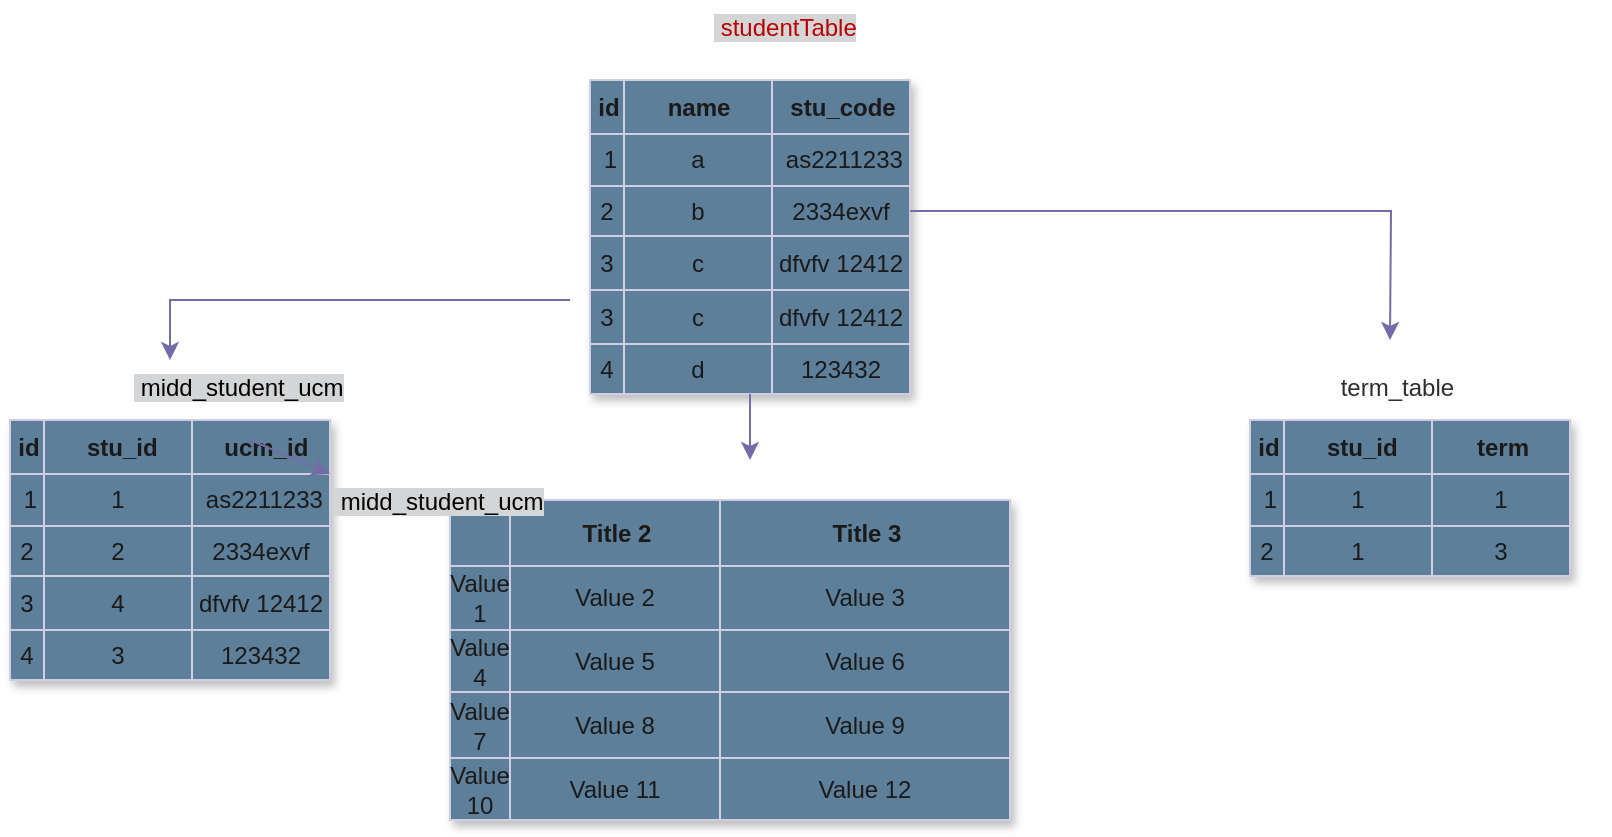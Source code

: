 <mxfile version="27.1.3">
  <diagram name="Page-1" id="qYylKaNeWn9FlPKTYosk">
    <mxGraphModel dx="-48" dy="1505" grid="1" gridSize="5" guides="1" tooltips="1" connect="1" arrows="1" fold="1" page="1" pageScale="1" pageWidth="850" pageHeight="1100" math="0" shadow="0" adaptiveColors="auto">
      <root>
        <object label="" id="0">
          <mxCell />
        </object>
        <mxCell id="1" parent="0" />
        <mxCell id="3GkNmHc0VW2XOFAQcIdL-134" value="Assets" style="childLayout=tableLayout;recursiveResize=0;strokeColor=#D0CEE2;fillColor=#5D7F99;shadow=1;fontColor=#1A1A1A;arcSize=12;rounded=0;perimeterSpacing=1;flipH=1;labelBackgroundColor=none;" vertex="1" parent="1">
          <mxGeometry x="1100" y="-840" width="280" height="160" as="geometry" />
        </mxCell>
        <mxCell id="3GkNmHc0VW2XOFAQcIdL-135" style="shape=tableRow;horizontal=0;startSize=0;swimlaneHead=0;swimlaneBody=0;top=0;left=0;bottom=0;right=0;dropTarget=0;collapsible=0;recursiveResize=0;expand=0;fontStyle=0;strokeColor=#D0CEE2;fillColor=#5D7F99;fontColor=#1A1A1A;arcSize=12;rounded=0;perimeterSpacing=1;labelBackgroundColor=none;" vertex="1" parent="3GkNmHc0VW2XOFAQcIdL-134">
          <mxGeometry width="280" height="33" as="geometry" />
        </mxCell>
        <mxCell id="3GkNmHc0VW2XOFAQcIdL-136" value="&amp;nbsp;" style="connectable=0;recursiveResize=0;strokeColor=#D0CEE2;fillColor=#5D7F99;align=center;fontStyle=1;fontColor=#1A1A1A;html=1;arcSize=12;rounded=0;perimeterSpacing=1;labelBackgroundColor=none;" vertex="1" parent="3GkNmHc0VW2XOFAQcIdL-135">
          <mxGeometry width="30" height="33" as="geometry">
            <mxRectangle width="30" height="33" as="alternateBounds" />
          </mxGeometry>
        </mxCell>
        <mxCell id="3GkNmHc0VW2XOFAQcIdL-137" value="Title 2" style="connectable=0;recursiveResize=0;strokeColor=#D0CEE2;fillColor=#5D7F99;align=center;fontStyle=1;fontColor=#1A1A1A;html=1;arcSize=12;rounded=0;perimeterSpacing=1;labelBackgroundColor=none;" vertex="1" parent="3GkNmHc0VW2XOFAQcIdL-135">
          <mxGeometry x="30" width="105" height="33" as="geometry">
            <mxRectangle width="105" height="33" as="alternateBounds" />
          </mxGeometry>
        </mxCell>
        <mxCell id="3GkNmHc0VW2XOFAQcIdL-138" value="Title 3" style="connectable=0;recursiveResize=0;strokeColor=#D0CEE2;fillColor=#5D7F99;align=center;fontStyle=1;fontColor=#1A1A1A;html=1;arcSize=12;rounded=0;perimeterSpacing=1;labelBackgroundColor=none;" vertex="1" parent="3GkNmHc0VW2XOFAQcIdL-135">
          <mxGeometry x="135" width="145" height="33" as="geometry">
            <mxRectangle width="145" height="33" as="alternateBounds" />
          </mxGeometry>
        </mxCell>
        <mxCell id="3GkNmHc0VW2XOFAQcIdL-139" value="" style="shape=tableRow;horizontal=0;startSize=0;swimlaneHead=0;swimlaneBody=0;top=0;left=0;bottom=0;right=0;dropTarget=0;collapsible=0;recursiveResize=0;expand=0;fontStyle=0;strokeColor=#D0CEE2;fillColor=#5D7F99;fontColor=#1A1A1A;arcSize=12;rounded=0;perimeterSpacing=1;labelBackgroundColor=none;" vertex="1" parent="3GkNmHc0VW2XOFAQcIdL-134">
          <mxGeometry y="33" width="280" height="32" as="geometry" />
        </mxCell>
        <mxCell id="3GkNmHc0VW2XOFAQcIdL-140" value="Value 1" style="connectable=0;recursiveResize=0;strokeColor=#D0CEE2;fillColor=#5D7F99;align=center;whiteSpace=wrap;html=1;fontColor=#1A1A1A;arcSize=12;rounded=0;perimeterSpacing=1;labelBackgroundColor=none;" vertex="1" parent="3GkNmHc0VW2XOFAQcIdL-139">
          <mxGeometry width="30" height="32" as="geometry">
            <mxRectangle width="30" height="32" as="alternateBounds" />
          </mxGeometry>
        </mxCell>
        <mxCell id="3GkNmHc0VW2XOFAQcIdL-141" value="Value 2" style="connectable=0;recursiveResize=0;strokeColor=#D0CEE2;fillColor=#5D7F99;align=center;whiteSpace=wrap;html=1;fontColor=#1A1A1A;arcSize=12;rounded=0;perimeterSpacing=1;labelBackgroundColor=none;" vertex="1" parent="3GkNmHc0VW2XOFAQcIdL-139">
          <mxGeometry x="30" width="105" height="32" as="geometry">
            <mxRectangle width="105" height="32" as="alternateBounds" />
          </mxGeometry>
        </mxCell>
        <mxCell id="3GkNmHc0VW2XOFAQcIdL-142" value="Value 3" style="connectable=0;recursiveResize=0;strokeColor=#D0CEE2;fillColor=#5D7F99;align=center;whiteSpace=wrap;html=1;fontColor=#1A1A1A;arcSize=12;rounded=0;perimeterSpacing=1;labelBackgroundColor=none;" vertex="1" parent="3GkNmHc0VW2XOFAQcIdL-139">
          <mxGeometry x="135" width="145" height="32" as="geometry">
            <mxRectangle width="145" height="32" as="alternateBounds" />
          </mxGeometry>
        </mxCell>
        <mxCell id="3GkNmHc0VW2XOFAQcIdL-143" value="" style="shape=tableRow;horizontal=0;startSize=0;swimlaneHead=0;swimlaneBody=0;top=0;left=0;bottom=0;right=0;dropTarget=0;collapsible=0;recursiveResize=0;expand=0;fontStyle=1;strokeColor=#D0CEE2;fillColor=#5D7F99;fontColor=#1A1A1A;arcSize=12;rounded=0;perimeterSpacing=1;labelBackgroundColor=none;" vertex="1" parent="3GkNmHc0VW2XOFAQcIdL-134">
          <mxGeometry y="65" width="280" height="31" as="geometry" />
        </mxCell>
        <mxCell id="3GkNmHc0VW2XOFAQcIdL-144" value="Value 4" style="connectable=0;recursiveResize=0;strokeColor=#D0CEE2;fillColor=#5D7F99;whiteSpace=wrap;html=1;fontColor=#1A1A1A;arcSize=12;rounded=0;perimeterSpacing=1;labelBackgroundColor=none;" vertex="1" parent="3GkNmHc0VW2XOFAQcIdL-143">
          <mxGeometry width="30" height="31" as="geometry">
            <mxRectangle width="30" height="31" as="alternateBounds" />
          </mxGeometry>
        </mxCell>
        <mxCell id="3GkNmHc0VW2XOFAQcIdL-145" value="Value 5" style="connectable=0;recursiveResize=0;strokeColor=#D0CEE2;fillColor=#5D7F99;whiteSpace=wrap;html=1;fontColor=#1A1A1A;arcSize=12;rounded=0;perimeterSpacing=1;labelBackgroundColor=none;" vertex="1" parent="3GkNmHc0VW2XOFAQcIdL-143">
          <mxGeometry x="30" width="105" height="31" as="geometry">
            <mxRectangle width="105" height="31" as="alternateBounds" />
          </mxGeometry>
        </mxCell>
        <mxCell id="3GkNmHc0VW2XOFAQcIdL-146" value="Value 6" style="connectable=0;recursiveResize=0;strokeColor=#D0CEE2;fillColor=#5D7F99;whiteSpace=wrap;html=1;fontColor=#1A1A1A;arcSize=12;rounded=0;perimeterSpacing=1;labelBackgroundColor=none;" vertex="1" parent="3GkNmHc0VW2XOFAQcIdL-143">
          <mxGeometry x="135" width="145" height="31" as="geometry">
            <mxRectangle width="145" height="31" as="alternateBounds" />
          </mxGeometry>
        </mxCell>
        <mxCell id="3GkNmHc0VW2XOFAQcIdL-147" value="" style="shape=tableRow;horizontal=0;startSize=0;swimlaneHead=0;swimlaneBody=0;top=0;left=0;bottom=0;right=0;dropTarget=0;collapsible=0;recursiveResize=0;expand=0;fontStyle=0;strokeColor=#D0CEE2;fillColor=#5D7F99;fontColor=#1A1A1A;arcSize=12;rounded=0;perimeterSpacing=1;labelBackgroundColor=none;" vertex="1" parent="3GkNmHc0VW2XOFAQcIdL-134">
          <mxGeometry y="96" width="280" height="33" as="geometry" />
        </mxCell>
        <mxCell id="3GkNmHc0VW2XOFAQcIdL-148" value="Value 7" style="connectable=0;recursiveResize=0;strokeColor=#D0CEE2;fillColor=#5D7F99;fontStyle=0;align=center;whiteSpace=wrap;html=1;fontColor=#1A1A1A;arcSize=12;rounded=0;perimeterSpacing=1;labelBackgroundColor=none;" vertex="1" parent="3GkNmHc0VW2XOFAQcIdL-147">
          <mxGeometry width="30" height="33" as="geometry">
            <mxRectangle width="30" height="33" as="alternateBounds" />
          </mxGeometry>
        </mxCell>
        <mxCell id="3GkNmHc0VW2XOFAQcIdL-149" value="Value 8" style="connectable=0;recursiveResize=0;strokeColor=#D0CEE2;fillColor=#5D7F99;fontStyle=0;align=center;whiteSpace=wrap;html=1;fontColor=#1A1A1A;arcSize=12;rounded=0;perimeterSpacing=1;labelBackgroundColor=none;" vertex="1" parent="3GkNmHc0VW2XOFAQcIdL-147">
          <mxGeometry x="30" width="105" height="33" as="geometry">
            <mxRectangle width="105" height="33" as="alternateBounds" />
          </mxGeometry>
        </mxCell>
        <mxCell id="3GkNmHc0VW2XOFAQcIdL-150" value="Value 9" style="connectable=0;recursiveResize=0;strokeColor=#D0CEE2;fillColor=#5D7F99;fontStyle=0;align=center;whiteSpace=wrap;html=1;fontColor=#1A1A1A;arcSize=12;rounded=0;perimeterSpacing=1;labelBackgroundColor=none;" vertex="1" parent="3GkNmHc0VW2XOFAQcIdL-147">
          <mxGeometry x="135" width="145" height="33" as="geometry">
            <mxRectangle width="145" height="33" as="alternateBounds" />
          </mxGeometry>
        </mxCell>
        <mxCell id="3GkNmHc0VW2XOFAQcIdL-151" value="" style="shape=tableRow;horizontal=0;startSize=0;swimlaneHead=0;swimlaneBody=0;top=0;left=0;bottom=0;right=0;dropTarget=0;collapsible=0;recursiveResize=0;expand=0;fontStyle=1;strokeColor=#D0CEE2;fillColor=#5D7F99;fontColor=#1A1A1A;arcSize=12;rounded=0;perimeterSpacing=1;labelBackgroundColor=none;" vertex="1" parent="3GkNmHc0VW2XOFAQcIdL-134">
          <mxGeometry y="129" width="280" height="31" as="geometry" />
        </mxCell>
        <mxCell id="3GkNmHc0VW2XOFAQcIdL-152" value="Value 10" style="connectable=0;recursiveResize=0;strokeColor=#D0CEE2;fillColor=#5D7F99;whiteSpace=wrap;html=1;fontColor=#1A1A1A;arcSize=12;rounded=0;perimeterSpacing=1;labelBackgroundColor=none;" vertex="1" parent="3GkNmHc0VW2XOFAQcIdL-151">
          <mxGeometry width="30" height="31" as="geometry">
            <mxRectangle width="30" height="31" as="alternateBounds" />
          </mxGeometry>
        </mxCell>
        <mxCell id="3GkNmHc0VW2XOFAQcIdL-153" value="Value 11" style="connectable=0;recursiveResize=0;strokeColor=#D0CEE2;fillColor=#5D7F99;whiteSpace=wrap;html=1;fontColor=#1A1A1A;arcSize=12;rounded=0;perimeterSpacing=1;labelBackgroundColor=none;" vertex="1" parent="3GkNmHc0VW2XOFAQcIdL-151">
          <mxGeometry x="30" width="105" height="31" as="geometry">
            <mxRectangle width="105" height="31" as="alternateBounds" />
          </mxGeometry>
        </mxCell>
        <mxCell id="3GkNmHc0VW2XOFAQcIdL-154" value="Value 12" style="connectable=0;recursiveResize=0;strokeColor=#D0CEE2;fillColor=#5D7F99;whiteSpace=wrap;html=1;fontColor=#1A1A1A;arcSize=12;rounded=0;perimeterSpacing=1;labelBackgroundColor=none;" vertex="1" parent="3GkNmHc0VW2XOFAQcIdL-151">
          <mxGeometry x="135" width="145" height="31" as="geometry">
            <mxRectangle width="145" height="31" as="alternateBounds" />
          </mxGeometry>
        </mxCell>
        <mxCell id="3GkNmHc0VW2XOFAQcIdL-98" style="edgeStyle=orthogonalEdgeStyle;rounded=0;orthogonalLoop=1;jettySize=auto;html=1;strokeColor=#736CA8;labelBackgroundColor=none;fontColor=default;" edge="1" parent="1">
          <mxGeometry relative="1" as="geometry">
            <mxPoint x="960" y="-910" as="targetPoint" />
            <mxPoint x="1160" y="-940" as="sourcePoint" />
            <Array as="points">
              <mxPoint x="960" y="-940" />
            </Array>
          </mxGeometry>
        </mxCell>
        <mxCell id="3GkNmHc0VW2XOFAQcIdL-27" value="Assets" style="childLayout=tableLayout;recursiveResize=0;strokeColor=#D0CEE2;fillColor=#5D7F99;shadow=1;labelBackgroundColor=none;fontColor=#1A1A1A;rounded=0;" vertex="1" parent="1">
          <mxGeometry x="1170" y="-1050" width="160" height="157" as="geometry" />
        </mxCell>
        <mxCell id="3GkNmHc0VW2XOFAQcIdL-28" style="shape=tableRow;horizontal=0;startSize=0;swimlaneHead=0;swimlaneBody=0;top=0;left=0;bottom=0;right=0;dropTarget=0;collapsible=0;recursiveResize=0;expand=0;fontStyle=0;strokeColor=#D0CEE2;fillColor=#5D7F99;labelBackgroundColor=none;fontColor=#1A1A1A;rounded=0;" vertex="1" parent="3GkNmHc0VW2XOFAQcIdL-27">
          <mxGeometry width="160" height="27" as="geometry" />
        </mxCell>
        <mxCell id="3GkNmHc0VW2XOFAQcIdL-29" value="id" style="connectable=0;recursiveResize=0;strokeColor=#D0CEE2;fillColor=#5D7F99;align=center;fontStyle=1;fontColor=#1A1A1A;html=1;labelBackgroundColor=none;rounded=0;" vertex="1" parent="3GkNmHc0VW2XOFAQcIdL-28">
          <mxGeometry width="17" height="27" as="geometry">
            <mxRectangle width="17" height="27" as="alternateBounds" />
          </mxGeometry>
        </mxCell>
        <mxCell id="3GkNmHc0VW2XOFAQcIdL-30" value="name" style="connectable=0;recursiveResize=0;strokeColor=#D0CEE2;fillColor=#5D7F99;align=center;fontStyle=1;fontColor=#1A1A1A;html=1;labelBackgroundColor=none;rounded=0;" vertex="1" parent="3GkNmHc0VW2XOFAQcIdL-28">
          <mxGeometry x="17" width="74" height="27" as="geometry">
            <mxRectangle width="74" height="27" as="alternateBounds" />
          </mxGeometry>
        </mxCell>
        <mxCell id="3GkNmHc0VW2XOFAQcIdL-31" value="stu_code" style="connectable=0;recursiveResize=0;strokeColor=#D0CEE2;fillColor=#5D7F99;align=center;fontStyle=1;fontColor=#1A1A1A;html=1;labelBackgroundColor=none;rounded=0;" vertex="1" parent="3GkNmHc0VW2XOFAQcIdL-28">
          <mxGeometry x="91" width="69" height="27" as="geometry">
            <mxRectangle width="69" height="27" as="alternateBounds" />
          </mxGeometry>
        </mxCell>
        <mxCell id="3GkNmHc0VW2XOFAQcIdL-32" value="" style="shape=tableRow;horizontal=0;startSize=0;swimlaneHead=0;swimlaneBody=0;top=0;left=0;bottom=0;right=0;dropTarget=0;collapsible=0;recursiveResize=0;expand=0;fontStyle=0;strokeColor=#D0CEE2;fillColor=#5D7F99;labelBackgroundColor=none;fontColor=#1A1A1A;rounded=0;" vertex="1" parent="3GkNmHc0VW2XOFAQcIdL-27">
          <mxGeometry y="27" width="160" height="26" as="geometry" />
        </mxCell>
        <mxCell id="3GkNmHc0VW2XOFAQcIdL-33" value="&amp;nbsp;1" style="connectable=0;recursiveResize=0;strokeColor=#D0CEE2;fillColor=#5D7F99;align=center;whiteSpace=wrap;html=1;labelBackgroundColor=none;fontColor=#1A1A1A;rounded=0;" vertex="1" parent="3GkNmHc0VW2XOFAQcIdL-32">
          <mxGeometry width="17" height="26" as="geometry">
            <mxRectangle width="17" height="26" as="alternateBounds" />
          </mxGeometry>
        </mxCell>
        <mxCell id="3GkNmHc0VW2XOFAQcIdL-34" value="a" style="connectable=0;recursiveResize=0;strokeColor=#D0CEE2;fillColor=#5D7F99;align=center;whiteSpace=wrap;html=1;labelBackgroundColor=none;fontColor=#1A1A1A;rounded=0;" vertex="1" parent="3GkNmHc0VW2XOFAQcIdL-32">
          <mxGeometry x="17" width="74" height="26" as="geometry">
            <mxRectangle width="74" height="26" as="alternateBounds" />
          </mxGeometry>
        </mxCell>
        <mxCell id="3GkNmHc0VW2XOFAQcIdL-35" value="&amp;nbsp;as2211233" style="connectable=0;recursiveResize=0;strokeColor=#D0CEE2;fillColor=#5D7F99;align=center;whiteSpace=wrap;html=1;labelBackgroundColor=none;fontColor=#1A1A1A;rounded=0;" vertex="1" parent="3GkNmHc0VW2XOFAQcIdL-32">
          <mxGeometry x="91" width="69" height="26" as="geometry">
            <mxRectangle width="69" height="26" as="alternateBounds" />
          </mxGeometry>
        </mxCell>
        <mxCell id="3GkNmHc0VW2XOFAQcIdL-36" value="" style="shape=tableRow;horizontal=0;startSize=0;swimlaneHead=0;swimlaneBody=0;top=0;left=0;bottom=0;right=0;dropTarget=0;collapsible=0;recursiveResize=0;expand=0;fontStyle=1;strokeColor=#D0CEE2;fillColor=#5D7F99;labelBackgroundColor=none;fontColor=#1A1A1A;rounded=0;" vertex="1" parent="3GkNmHc0VW2XOFAQcIdL-27">
          <mxGeometry y="53" width="160" height="25" as="geometry" />
        </mxCell>
        <mxCell id="3GkNmHc0VW2XOFAQcIdL-37" value="2" style="connectable=0;recursiveResize=0;strokeColor=#D0CEE2;fillColor=#5D7F99;whiteSpace=wrap;html=1;labelBackgroundColor=none;fontColor=#1A1A1A;rounded=0;" vertex="1" parent="3GkNmHc0VW2XOFAQcIdL-36">
          <mxGeometry width="17" height="25" as="geometry">
            <mxRectangle width="17" height="25" as="alternateBounds" />
          </mxGeometry>
        </mxCell>
        <mxCell id="3GkNmHc0VW2XOFAQcIdL-38" value="b" style="connectable=0;recursiveResize=0;strokeColor=#D0CEE2;fillColor=#5D7F99;whiteSpace=wrap;html=1;labelBackgroundColor=none;fontColor=#1A1A1A;rounded=0;" vertex="1" parent="3GkNmHc0VW2XOFAQcIdL-36">
          <mxGeometry x="17" width="74" height="25" as="geometry">
            <mxRectangle width="74" height="25" as="alternateBounds" />
          </mxGeometry>
        </mxCell>
        <mxCell id="3GkNmHc0VW2XOFAQcIdL-39" value="2334exvf" style="connectable=0;recursiveResize=0;strokeColor=#D0CEE2;fillColor=#5D7F99;whiteSpace=wrap;html=1;labelBackgroundColor=none;fontColor=#1A1A1A;rounded=0;" vertex="1" parent="3GkNmHc0VW2XOFAQcIdL-36">
          <mxGeometry x="91" width="69" height="25" as="geometry">
            <mxRectangle width="69" height="25" as="alternateBounds" />
          </mxGeometry>
        </mxCell>
        <mxCell id="3GkNmHc0VW2XOFAQcIdL-94" value="" style="shape=tableRow;horizontal=0;startSize=0;swimlaneHead=0;swimlaneBody=0;top=0;left=0;bottom=0;right=0;dropTarget=0;collapsible=0;recursiveResize=0;expand=0;fontStyle=0;strokeColor=#D0CEE2;fillColor=#5D7F99;labelBackgroundColor=none;fontColor=#1A1A1A;rounded=0;" vertex="1" parent="3GkNmHc0VW2XOFAQcIdL-27">
          <mxGeometry y="78" width="160" height="27" as="geometry" />
        </mxCell>
        <mxCell id="3GkNmHc0VW2XOFAQcIdL-95" value="3" style="connectable=0;recursiveResize=0;strokeColor=#D0CEE2;fillColor=#5D7F99;fontStyle=0;align=center;whiteSpace=wrap;html=1;labelBackgroundColor=none;fontColor=#1A1A1A;rounded=0;" vertex="1" parent="3GkNmHc0VW2XOFAQcIdL-94">
          <mxGeometry width="17" height="27" as="geometry">
            <mxRectangle width="17" height="27" as="alternateBounds" />
          </mxGeometry>
        </mxCell>
        <mxCell id="3GkNmHc0VW2XOFAQcIdL-96" value="c" style="connectable=0;recursiveResize=0;strokeColor=#D0CEE2;fillColor=#5D7F99;fontStyle=0;align=center;whiteSpace=wrap;html=1;labelBackgroundColor=none;fontColor=#1A1A1A;rounded=0;" vertex="1" parent="3GkNmHc0VW2XOFAQcIdL-94">
          <mxGeometry x="17" width="74" height="27" as="geometry">
            <mxRectangle width="74" height="27" as="alternateBounds" />
          </mxGeometry>
        </mxCell>
        <mxCell id="3GkNmHc0VW2XOFAQcIdL-97" value="dfvfv 12412" style="connectable=0;recursiveResize=0;strokeColor=#D0CEE2;fillColor=#5D7F99;fontStyle=0;align=center;whiteSpace=wrap;html=1;labelBackgroundColor=none;fontColor=#1A1A1A;rounded=0;" vertex="1" parent="3GkNmHc0VW2XOFAQcIdL-94">
          <mxGeometry x="91" width="69" height="27" as="geometry">
            <mxRectangle width="69" height="27" as="alternateBounds" />
          </mxGeometry>
        </mxCell>
        <mxCell id="3GkNmHc0VW2XOFAQcIdL-40" value="" style="shape=tableRow;horizontal=0;startSize=0;swimlaneHead=0;swimlaneBody=0;top=0;left=0;bottom=0;right=0;dropTarget=0;collapsible=0;recursiveResize=0;expand=0;fontStyle=0;strokeColor=#D0CEE2;fillColor=#5D7F99;labelBackgroundColor=none;fontColor=#1A1A1A;rounded=0;" vertex="1" parent="3GkNmHc0VW2XOFAQcIdL-27">
          <mxGeometry y="105" width="160" height="27" as="geometry" />
        </mxCell>
        <mxCell id="3GkNmHc0VW2XOFAQcIdL-41" value="3" style="connectable=0;recursiveResize=0;strokeColor=#D0CEE2;fillColor=#5D7F99;fontStyle=0;align=center;whiteSpace=wrap;html=1;labelBackgroundColor=none;fontColor=#1A1A1A;rounded=0;" vertex="1" parent="3GkNmHc0VW2XOFAQcIdL-40">
          <mxGeometry width="17" height="27" as="geometry">
            <mxRectangle width="17" height="27" as="alternateBounds" />
          </mxGeometry>
        </mxCell>
        <mxCell id="3GkNmHc0VW2XOFAQcIdL-42" value="c" style="connectable=0;recursiveResize=0;strokeColor=#D0CEE2;fillColor=#5D7F99;fontStyle=0;align=center;whiteSpace=wrap;html=1;labelBackgroundColor=none;fontColor=#1A1A1A;rounded=0;" vertex="1" parent="3GkNmHc0VW2XOFAQcIdL-40">
          <mxGeometry x="17" width="74" height="27" as="geometry">
            <mxRectangle width="74" height="27" as="alternateBounds" />
          </mxGeometry>
        </mxCell>
        <mxCell id="3GkNmHc0VW2XOFAQcIdL-43" value="dfvfv 12412" style="connectable=0;recursiveResize=0;strokeColor=#D0CEE2;fillColor=#5D7F99;fontStyle=0;align=center;whiteSpace=wrap;html=1;labelBackgroundColor=none;fontColor=#1A1A1A;rounded=0;" vertex="1" parent="3GkNmHc0VW2XOFAQcIdL-40">
          <mxGeometry x="91" width="69" height="27" as="geometry">
            <mxRectangle width="69" height="27" as="alternateBounds" />
          </mxGeometry>
        </mxCell>
        <mxCell id="3GkNmHc0VW2XOFAQcIdL-44" value="" style="shape=tableRow;horizontal=0;startSize=0;swimlaneHead=0;swimlaneBody=0;top=0;left=0;bottom=0;right=0;dropTarget=0;collapsible=0;recursiveResize=0;expand=0;fontStyle=1;strokeColor=#D0CEE2;fillColor=#5D7F99;labelBackgroundColor=none;fontColor=#1A1A1A;rounded=0;" vertex="1" parent="3GkNmHc0VW2XOFAQcIdL-27">
          <mxGeometry y="132" width="160" height="25" as="geometry" />
        </mxCell>
        <mxCell id="3GkNmHc0VW2XOFAQcIdL-45" value="4" style="connectable=0;recursiveResize=0;strokeColor=#D0CEE2;fillColor=#5D7F99;whiteSpace=wrap;html=1;labelBackgroundColor=none;fontColor=#1A1A1A;rounded=0;" vertex="1" parent="3GkNmHc0VW2XOFAQcIdL-44">
          <mxGeometry width="17" height="25" as="geometry">
            <mxRectangle width="17" height="25" as="alternateBounds" />
          </mxGeometry>
        </mxCell>
        <mxCell id="3GkNmHc0VW2XOFAQcIdL-46" value="d" style="connectable=0;recursiveResize=0;strokeColor=#D0CEE2;fillColor=#5D7F99;whiteSpace=wrap;html=1;labelBackgroundColor=none;fontColor=#1A1A1A;rounded=0;" vertex="1" parent="3GkNmHc0VW2XOFAQcIdL-44">
          <mxGeometry x="17" width="74" height="25" as="geometry">
            <mxRectangle width="74" height="25" as="alternateBounds" />
          </mxGeometry>
        </mxCell>
        <mxCell id="3GkNmHc0VW2XOFAQcIdL-47" value="123432" style="connectable=0;recursiveResize=0;strokeColor=#D0CEE2;fillColor=#5D7F99;whiteSpace=wrap;html=1;labelBackgroundColor=none;fontColor=#1A1A1A;rounded=0;" vertex="1" parent="3GkNmHc0VW2XOFAQcIdL-44">
          <mxGeometry x="91" width="69" height="25" as="geometry">
            <mxRectangle width="69" height="25" as="alternateBounds" />
          </mxGeometry>
        </mxCell>
        <mxCell id="3GkNmHc0VW2XOFAQcIdL-48" value="Assets" style="childLayout=tableLayout;recursiveResize=0;strokeColor=#D0CEE2;fillColor=#5D7F99;shadow=1;labelBackgroundColor=none;fontColor=#1A1A1A;rounded=0;" vertex="1" parent="1">
          <mxGeometry x="880" y="-880" width="160" height="130" as="geometry" />
        </mxCell>
        <mxCell id="3GkNmHc0VW2XOFAQcIdL-49" style="shape=tableRow;horizontal=0;startSize=0;swimlaneHead=0;swimlaneBody=0;top=0;left=0;bottom=0;right=0;dropTarget=0;collapsible=0;recursiveResize=0;expand=0;fontStyle=0;strokeColor=#D0CEE2;fillColor=#5D7F99;labelBackgroundColor=none;fontColor=#1A1A1A;rounded=0;" vertex="1" parent="3GkNmHc0VW2XOFAQcIdL-48">
          <mxGeometry width="160" height="27" as="geometry" />
        </mxCell>
        <mxCell id="3GkNmHc0VW2XOFAQcIdL-50" value="id" style="connectable=0;recursiveResize=0;strokeColor=#D0CEE2;fillColor=#5D7F99;align=center;fontStyle=1;fontColor=#1A1A1A;html=1;labelBackgroundColor=none;rounded=0;" vertex="1" parent="3GkNmHc0VW2XOFAQcIdL-49">
          <mxGeometry width="17" height="27" as="geometry">
            <mxRectangle width="17" height="27" as="alternateBounds" />
          </mxGeometry>
        </mxCell>
        <mxCell id="3GkNmHc0VW2XOFAQcIdL-51" value="&amp;nbsp;stu_id" style="connectable=0;recursiveResize=0;strokeColor=#D0CEE2;fillColor=#5D7F99;align=center;fontStyle=1;fontColor=#1A1A1A;html=1;labelBackgroundColor=none;rounded=0;" vertex="1" parent="3GkNmHc0VW2XOFAQcIdL-49">
          <mxGeometry x="17" width="74" height="27" as="geometry">
            <mxRectangle width="74" height="27" as="alternateBounds" />
          </mxGeometry>
        </mxCell>
        <mxCell id="3GkNmHc0VW2XOFAQcIdL-52" value="&amp;nbsp;ucm_id" style="connectable=0;recursiveResize=0;strokeColor=#D0CEE2;fillColor=#5D7F99;align=center;fontStyle=1;fontColor=#1A1A1A;html=1;labelBackgroundColor=none;rounded=0;" vertex="1" parent="3GkNmHc0VW2XOFAQcIdL-49">
          <mxGeometry x="91" width="69" height="27" as="geometry">
            <mxRectangle width="69" height="27" as="alternateBounds" />
          </mxGeometry>
        </mxCell>
        <mxCell id="3GkNmHc0VW2XOFAQcIdL-53" value="" style="shape=tableRow;horizontal=0;startSize=0;swimlaneHead=0;swimlaneBody=0;top=0;left=0;bottom=0;right=0;dropTarget=0;collapsible=0;recursiveResize=0;expand=0;fontStyle=0;strokeColor=#D0CEE2;fillColor=#5D7F99;labelBackgroundColor=none;fontColor=#1A1A1A;rounded=0;" vertex="1" parent="3GkNmHc0VW2XOFAQcIdL-48">
          <mxGeometry y="27" width="160" height="26" as="geometry" />
        </mxCell>
        <mxCell id="3GkNmHc0VW2XOFAQcIdL-54" value="&amp;nbsp;1" style="connectable=0;recursiveResize=0;strokeColor=#D0CEE2;fillColor=#5D7F99;align=center;whiteSpace=wrap;html=1;labelBackgroundColor=none;fontColor=#1A1A1A;rounded=0;" vertex="1" parent="3GkNmHc0VW2XOFAQcIdL-53">
          <mxGeometry width="17" height="26" as="geometry">
            <mxRectangle width="17" height="26" as="alternateBounds" />
          </mxGeometry>
        </mxCell>
        <mxCell id="3GkNmHc0VW2XOFAQcIdL-55" value="1" style="connectable=0;recursiveResize=0;strokeColor=#D0CEE2;fillColor=#5D7F99;align=center;whiteSpace=wrap;html=1;labelBackgroundColor=none;fontColor=#1A1A1A;rounded=0;" vertex="1" parent="3GkNmHc0VW2XOFAQcIdL-53">
          <mxGeometry x="17" width="74" height="26" as="geometry">
            <mxRectangle width="74" height="26" as="alternateBounds" />
          </mxGeometry>
        </mxCell>
        <mxCell id="3GkNmHc0VW2XOFAQcIdL-56" value="&amp;nbsp;as2211233" style="connectable=0;recursiveResize=0;strokeColor=#D0CEE2;fillColor=#5D7F99;align=center;whiteSpace=wrap;html=1;labelBackgroundColor=none;fontColor=#1A1A1A;rounded=0;" vertex="1" parent="3GkNmHc0VW2XOFAQcIdL-53">
          <mxGeometry x="91" width="69" height="26" as="geometry">
            <mxRectangle width="69" height="26" as="alternateBounds" />
          </mxGeometry>
        </mxCell>
        <mxCell id="3GkNmHc0VW2XOFAQcIdL-103" value="&lt;div style=&quot;text-align: center;&quot;&gt;&lt;span style=&quot;background-color: rgb(211, 213, 214);&quot;&gt;&lt;font color=&quot;#dedede&quot;&gt;&amp;nbsp;&lt;/font&gt;&lt;font style=&quot;color: light-dark(rgb(0, 0, 0), rgb(51, 0, 0));&quot;&gt;midd_student_ucm&lt;/font&gt;&lt;/span&gt;&lt;/div&gt;" style="text;whiteSpace=wrap;html=1;fontColor=#1A1A1A;labelBackgroundColor=none;rounded=0;" vertex="1" parent="3GkNmHc0VW2XOFAQcIdL-53">
          <mxGeometry x="160" width="NaN" height="26" as="geometry">
            <mxRectangle width="NaN" height="26" as="alternateBounds" />
          </mxGeometry>
        </mxCell>
        <mxCell id="3GkNmHc0VW2XOFAQcIdL-57" value="" style="shape=tableRow;horizontal=0;startSize=0;swimlaneHead=0;swimlaneBody=0;top=0;left=0;bottom=0;right=0;dropTarget=0;collapsible=0;recursiveResize=0;expand=0;fontStyle=1;strokeColor=#D0CEE2;fillColor=#5D7F99;labelBackgroundColor=none;fontColor=#1A1A1A;rounded=0;" vertex="1" parent="3GkNmHc0VW2XOFAQcIdL-48">
          <mxGeometry y="53" width="160" height="25" as="geometry" />
        </mxCell>
        <mxCell id="3GkNmHc0VW2XOFAQcIdL-58" value="2" style="connectable=0;recursiveResize=0;strokeColor=#D0CEE2;fillColor=#5D7F99;whiteSpace=wrap;html=1;labelBackgroundColor=none;fontColor=#1A1A1A;rounded=0;" vertex="1" parent="3GkNmHc0VW2XOFAQcIdL-57">
          <mxGeometry width="17" height="25" as="geometry">
            <mxRectangle width="17" height="25" as="alternateBounds" />
          </mxGeometry>
        </mxCell>
        <mxCell id="3GkNmHc0VW2XOFAQcIdL-59" value="2" style="connectable=0;recursiveResize=0;strokeColor=#D0CEE2;fillColor=#5D7F99;whiteSpace=wrap;html=1;labelBackgroundColor=none;fontColor=#1A1A1A;rounded=0;" vertex="1" parent="3GkNmHc0VW2XOFAQcIdL-57">
          <mxGeometry x="17" width="74" height="25" as="geometry">
            <mxRectangle width="74" height="25" as="alternateBounds" />
          </mxGeometry>
        </mxCell>
        <mxCell id="3GkNmHc0VW2XOFAQcIdL-60" value="2334exvf" style="connectable=0;recursiveResize=0;strokeColor=#D0CEE2;fillColor=#5D7F99;whiteSpace=wrap;html=1;labelBackgroundColor=none;fontColor=#1A1A1A;rounded=0;" vertex="1" parent="3GkNmHc0VW2XOFAQcIdL-57">
          <mxGeometry x="91" width="69" height="25" as="geometry">
            <mxRectangle width="69" height="25" as="alternateBounds" />
          </mxGeometry>
        </mxCell>
        <mxCell id="3GkNmHc0VW2XOFAQcIdL-61" value="" style="shape=tableRow;horizontal=0;startSize=0;swimlaneHead=0;swimlaneBody=0;top=0;left=0;bottom=0;right=0;dropTarget=0;collapsible=0;recursiveResize=0;expand=0;fontStyle=0;strokeColor=#D0CEE2;fillColor=#5D7F99;labelBackgroundColor=none;fontColor=#1A1A1A;rounded=0;" vertex="1" parent="3GkNmHc0VW2XOFAQcIdL-48">
          <mxGeometry y="78" width="160" height="27" as="geometry" />
        </mxCell>
        <mxCell id="3GkNmHc0VW2XOFAQcIdL-62" value="3" style="connectable=0;recursiveResize=0;strokeColor=#D0CEE2;fillColor=#5D7F99;fontStyle=0;align=center;whiteSpace=wrap;html=1;labelBackgroundColor=none;fontColor=#1A1A1A;rounded=0;" vertex="1" parent="3GkNmHc0VW2XOFAQcIdL-61">
          <mxGeometry width="17" height="27" as="geometry">
            <mxRectangle width="17" height="27" as="alternateBounds" />
          </mxGeometry>
        </mxCell>
        <mxCell id="3GkNmHc0VW2XOFAQcIdL-63" value="4" style="connectable=0;recursiveResize=0;strokeColor=#D0CEE2;fillColor=#5D7F99;fontStyle=0;align=center;whiteSpace=wrap;html=1;labelBackgroundColor=none;fontColor=#1A1A1A;rounded=0;" vertex="1" parent="3GkNmHc0VW2XOFAQcIdL-61">
          <mxGeometry x="17" width="74" height="27" as="geometry">
            <mxRectangle width="74" height="27" as="alternateBounds" />
          </mxGeometry>
        </mxCell>
        <mxCell id="3GkNmHc0VW2XOFAQcIdL-64" value="dfvfv 12412" style="connectable=0;recursiveResize=0;strokeColor=#D0CEE2;fillColor=#5D7F99;fontStyle=0;align=center;whiteSpace=wrap;html=1;labelBackgroundColor=none;fontColor=#1A1A1A;rounded=0;" vertex="1" parent="3GkNmHc0VW2XOFAQcIdL-61">
          <mxGeometry x="91" width="69" height="27" as="geometry">
            <mxRectangle width="69" height="27" as="alternateBounds" />
          </mxGeometry>
        </mxCell>
        <mxCell id="3GkNmHc0VW2XOFAQcIdL-65" value="" style="shape=tableRow;horizontal=0;startSize=0;swimlaneHead=0;swimlaneBody=0;top=0;left=0;bottom=0;right=0;dropTarget=0;collapsible=0;recursiveResize=0;expand=0;fontStyle=1;strokeColor=#D0CEE2;fillColor=#5D7F99;labelBackgroundColor=none;fontColor=#1A1A1A;rounded=0;" vertex="1" parent="3GkNmHc0VW2XOFAQcIdL-48">
          <mxGeometry y="105" width="160" height="25" as="geometry" />
        </mxCell>
        <mxCell id="3GkNmHc0VW2XOFAQcIdL-66" value="4" style="connectable=0;recursiveResize=0;strokeColor=#D0CEE2;fillColor=#5D7F99;whiteSpace=wrap;html=1;labelBackgroundColor=none;fontColor=#1A1A1A;rounded=0;" vertex="1" parent="3GkNmHc0VW2XOFAQcIdL-65">
          <mxGeometry width="17" height="25" as="geometry">
            <mxRectangle width="17" height="25" as="alternateBounds" />
          </mxGeometry>
        </mxCell>
        <mxCell id="3GkNmHc0VW2XOFAQcIdL-67" value="3" style="connectable=0;recursiveResize=0;strokeColor=#D0CEE2;fillColor=#5D7F99;whiteSpace=wrap;html=1;labelBackgroundColor=none;fontColor=#1A1A1A;rounded=0;" vertex="1" parent="3GkNmHc0VW2XOFAQcIdL-65">
          <mxGeometry x="17" width="74" height="25" as="geometry">
            <mxRectangle width="74" height="25" as="alternateBounds" />
          </mxGeometry>
        </mxCell>
        <mxCell id="3GkNmHc0VW2XOFAQcIdL-68" value="123432" style="connectable=0;recursiveResize=0;strokeColor=#D0CEE2;fillColor=#5D7F99;whiteSpace=wrap;html=1;labelBackgroundColor=none;fontColor=#1A1A1A;rounded=0;" vertex="1" parent="3GkNmHc0VW2XOFAQcIdL-65">
          <mxGeometry x="91" width="69" height="25" as="geometry">
            <mxRectangle width="69" height="25" as="alternateBounds" />
          </mxGeometry>
        </mxCell>
        <mxCell id="3GkNmHc0VW2XOFAQcIdL-72" value="Assets" style="childLayout=tableLayout;recursiveResize=0;strokeColor=#D0CEE2;fillColor=#5D7F99;shadow=1;labelBackgroundColor=none;fontColor=#1A1A1A;rounded=0;" vertex="1" parent="1">
          <mxGeometry x="1500" y="-880" width="160" height="78" as="geometry" />
        </mxCell>
        <mxCell id="3GkNmHc0VW2XOFAQcIdL-73" style="shape=tableRow;horizontal=0;startSize=0;swimlaneHead=0;swimlaneBody=0;top=0;left=0;bottom=0;right=0;dropTarget=0;collapsible=0;recursiveResize=0;expand=0;fontStyle=0;strokeColor=#D0CEE2;fillColor=#5D7F99;labelBackgroundColor=none;fontColor=#1A1A1A;rounded=0;" vertex="1" parent="3GkNmHc0VW2XOFAQcIdL-72">
          <mxGeometry width="160" height="27" as="geometry" />
        </mxCell>
        <mxCell id="3GkNmHc0VW2XOFAQcIdL-74" value="id" style="connectable=0;recursiveResize=0;strokeColor=#D0CEE2;fillColor=#5D7F99;align=center;fontStyle=1;fontColor=#1A1A1A;html=1;labelBackgroundColor=none;rounded=0;" vertex="1" parent="3GkNmHc0VW2XOFAQcIdL-73">
          <mxGeometry width="17" height="27" as="geometry">
            <mxRectangle width="17" height="27" as="alternateBounds" />
          </mxGeometry>
        </mxCell>
        <mxCell id="3GkNmHc0VW2XOFAQcIdL-75" value="&amp;nbsp;stu_id" style="connectable=0;recursiveResize=0;strokeColor=#D0CEE2;fillColor=#5D7F99;align=center;fontStyle=1;fontColor=#1A1A1A;html=1;labelBackgroundColor=none;rounded=0;" vertex="1" parent="3GkNmHc0VW2XOFAQcIdL-73">
          <mxGeometry x="17" width="74" height="27" as="geometry">
            <mxRectangle width="74" height="27" as="alternateBounds" />
          </mxGeometry>
        </mxCell>
        <mxCell id="3GkNmHc0VW2XOFAQcIdL-76" value="term" style="connectable=0;recursiveResize=0;strokeColor=#D0CEE2;fillColor=#5D7F99;align=center;fontStyle=1;fontColor=#1A1A1A;html=1;labelBackgroundColor=none;rounded=0;" vertex="1" parent="3GkNmHc0VW2XOFAQcIdL-73">
          <mxGeometry x="91" width="69" height="27" as="geometry">
            <mxRectangle width="69" height="27" as="alternateBounds" />
          </mxGeometry>
        </mxCell>
        <mxCell id="3GkNmHc0VW2XOFAQcIdL-77" value="" style="shape=tableRow;horizontal=0;startSize=0;swimlaneHead=0;swimlaneBody=0;top=0;left=0;bottom=0;right=0;dropTarget=0;collapsible=0;recursiveResize=0;expand=0;fontStyle=0;strokeColor=#D0CEE2;fillColor=#5D7F99;labelBackgroundColor=none;fontColor=#1A1A1A;rounded=0;" vertex="1" parent="3GkNmHc0VW2XOFAQcIdL-72">
          <mxGeometry y="27" width="160" height="26" as="geometry" />
        </mxCell>
        <mxCell id="3GkNmHc0VW2XOFAQcIdL-78" value="&amp;nbsp;1" style="connectable=0;recursiveResize=0;strokeColor=#D0CEE2;fillColor=#5D7F99;align=center;whiteSpace=wrap;html=1;labelBackgroundColor=none;fontColor=#1A1A1A;rounded=0;" vertex="1" parent="3GkNmHc0VW2XOFAQcIdL-77">
          <mxGeometry width="17" height="26" as="geometry">
            <mxRectangle width="17" height="26" as="alternateBounds" />
          </mxGeometry>
        </mxCell>
        <mxCell id="3GkNmHc0VW2XOFAQcIdL-79" value="1" style="connectable=0;recursiveResize=0;strokeColor=#D0CEE2;fillColor=#5D7F99;align=center;whiteSpace=wrap;html=1;labelBackgroundColor=none;fontColor=#1A1A1A;rounded=0;" vertex="1" parent="3GkNmHc0VW2XOFAQcIdL-77">
          <mxGeometry x="17" width="74" height="26" as="geometry">
            <mxRectangle width="74" height="26" as="alternateBounds" />
          </mxGeometry>
        </mxCell>
        <mxCell id="3GkNmHc0VW2XOFAQcIdL-80" value="1" style="connectable=0;recursiveResize=0;strokeColor=#D0CEE2;fillColor=#5D7F99;align=center;whiteSpace=wrap;html=1;labelBackgroundColor=none;fontColor=#1A1A1A;rounded=0;" vertex="1" parent="3GkNmHc0VW2XOFAQcIdL-77">
          <mxGeometry x="91" width="69" height="26" as="geometry">
            <mxRectangle width="69" height="26" as="alternateBounds" />
          </mxGeometry>
        </mxCell>
        <mxCell id="3GkNmHc0VW2XOFAQcIdL-89" value="" style="shape=tableRow;horizontal=0;startSize=0;swimlaneHead=0;swimlaneBody=0;top=0;left=0;bottom=0;right=0;dropTarget=0;collapsible=0;recursiveResize=0;expand=0;fontStyle=1;strokeColor=#D0CEE2;fillColor=#5D7F99;labelBackgroundColor=none;fontColor=#1A1A1A;rounded=0;" vertex="1" parent="3GkNmHc0VW2XOFAQcIdL-72">
          <mxGeometry y="53" width="160" height="25" as="geometry" />
        </mxCell>
        <mxCell id="3GkNmHc0VW2XOFAQcIdL-90" value="2" style="connectable=0;recursiveResize=0;strokeColor=#D0CEE2;fillColor=#5D7F99;whiteSpace=wrap;html=1;labelBackgroundColor=none;fontColor=#1A1A1A;rounded=0;" vertex="1" parent="3GkNmHc0VW2XOFAQcIdL-89">
          <mxGeometry width="17" height="25" as="geometry">
            <mxRectangle width="17" height="25" as="alternateBounds" />
          </mxGeometry>
        </mxCell>
        <mxCell id="3GkNmHc0VW2XOFAQcIdL-91" value="1" style="connectable=0;recursiveResize=0;strokeColor=#D0CEE2;fillColor=#5D7F99;whiteSpace=wrap;html=1;labelBackgroundColor=none;fontColor=#1A1A1A;rounded=0;" vertex="1" parent="3GkNmHc0VW2XOFAQcIdL-89">
          <mxGeometry x="17" width="74" height="25" as="geometry">
            <mxRectangle width="74" height="25" as="alternateBounds" />
          </mxGeometry>
        </mxCell>
        <mxCell id="3GkNmHc0VW2XOFAQcIdL-92" value="3" style="connectable=0;recursiveResize=0;strokeColor=#D0CEE2;fillColor=#5D7F99;whiteSpace=wrap;html=1;labelBackgroundColor=none;fontColor=#1A1A1A;rounded=0;" vertex="1" parent="3GkNmHc0VW2XOFAQcIdL-89">
          <mxGeometry x="91" width="69" height="25" as="geometry">
            <mxRectangle width="69" height="25" as="alternateBounds" />
          </mxGeometry>
        </mxCell>
        <mxCell id="3GkNmHc0VW2XOFAQcIdL-99" style="edgeStyle=orthogonalEdgeStyle;rounded=0;orthogonalLoop=1;jettySize=auto;html=1;strokeColor=#736CA8;labelBackgroundColor=none;fontColor=default;" edge="1" parent="1" source="3GkNmHc0VW2XOFAQcIdL-36">
          <mxGeometry relative="1" as="geometry">
            <mxPoint x="1570" y="-920" as="targetPoint" />
          </mxGeometry>
        </mxCell>
        <mxCell id="3GkNmHc0VW2XOFAQcIdL-101" value="&lt;div style=&quot;text-align: center;&quot;&gt;&lt;font color=&quot;#ba0000&quot;&gt;&lt;span style=&quot;background-color: rgb(211, 213, 214);&quot;&gt;&amp;nbsp;studentTable&lt;/span&gt;&lt;/font&gt;&lt;/div&gt;" style="text;whiteSpace=wrap;html=1;fontColor=#1A1A1A;labelBackgroundColor=none;rounded=0;" vertex="1" parent="1">
          <mxGeometry x="1230" y="-1090" width="60" height="40" as="geometry" />
        </mxCell>
        <mxCell id="3GkNmHc0VW2XOFAQcIdL-104" value="" style="edgeStyle=orthogonalEdgeStyle;rounded=0;orthogonalLoop=1;jettySize=auto;html=1;strokeColor=#736CA8;labelBackgroundColor=none;fontColor=default;" edge="1" parent="1" source="3GkNmHc0VW2XOFAQcIdL-102" target="3GkNmHc0VW2XOFAQcIdL-103">
          <mxGeometry relative="1" as="geometry" />
        </mxCell>
        <mxCell id="3GkNmHc0VW2XOFAQcIdL-102" value="&lt;div style=&quot;text-align: center;&quot;&gt;&lt;span style=&quot;background-color: rgb(211, 213, 214);&quot;&gt;&lt;font color=&quot;#dedede&quot;&gt;&amp;nbsp;&lt;/font&gt;&lt;font style=&quot;color: light-dark(rgb(0, 0, 0), rgb(51, 0, 0));&quot;&gt;midd_student_ucm&lt;/font&gt;&lt;/span&gt;&lt;/div&gt;" style="text;whiteSpace=wrap;html=1;fontColor=#1A1A1A;labelBackgroundColor=none;rounded=0;" vertex="1" parent="1">
          <mxGeometry x="940" y="-910" width="60" height="40" as="geometry" />
        </mxCell>
        <mxCell id="3GkNmHc0VW2XOFAQcIdL-105" value="&lt;div style=&quot;text-align: center;&quot;&gt;&lt;span style=&quot;background-color: light-dark(#ffffff, var(--ge-dark-color, #121212));&quot;&gt;&lt;font color=&quot;#2e2e2e&quot;&gt;&amp;nbsp;term_table&lt;/font&gt;&lt;/span&gt;&lt;/div&gt;" style="text;whiteSpace=wrap;html=1;fontColor=#1A1A1A;labelBackgroundColor=none;rounded=0;" vertex="1" parent="1">
          <mxGeometry x="1540" y="-910" width="140" height="40" as="geometry" />
        </mxCell>
        <mxCell id="3GkNmHc0VW2XOFAQcIdL-133" style="edgeStyle=orthogonalEdgeStyle;rounded=0;orthogonalLoop=1;jettySize=auto;html=1;strokeColor=#736CA8;labelBackgroundColor=none;fontColor=default;" edge="1" parent="1" source="3GkNmHc0VW2XOFAQcIdL-44">
          <mxGeometry relative="1" as="geometry">
            <mxPoint x="1250" y="-860" as="targetPoint" />
          </mxGeometry>
        </mxCell>
      </root>
    </mxGraphModel>
  </diagram>
</mxfile>
